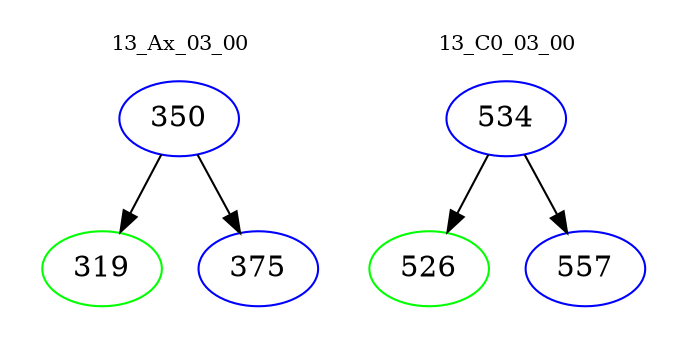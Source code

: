 digraph{
subgraph cluster_0 {
color = white
label = "13_Ax_03_00";
fontsize=10;
T0_350 [label="350", color="blue"]
T0_350 -> T0_319 [color="black"]
T0_319 [label="319", color="green"]
T0_350 -> T0_375 [color="black"]
T0_375 [label="375", color="blue"]
}
subgraph cluster_1 {
color = white
label = "13_C0_03_00";
fontsize=10;
T1_534 [label="534", color="blue"]
T1_534 -> T1_526 [color="black"]
T1_526 [label="526", color="green"]
T1_534 -> T1_557 [color="black"]
T1_557 [label="557", color="blue"]
}
}
